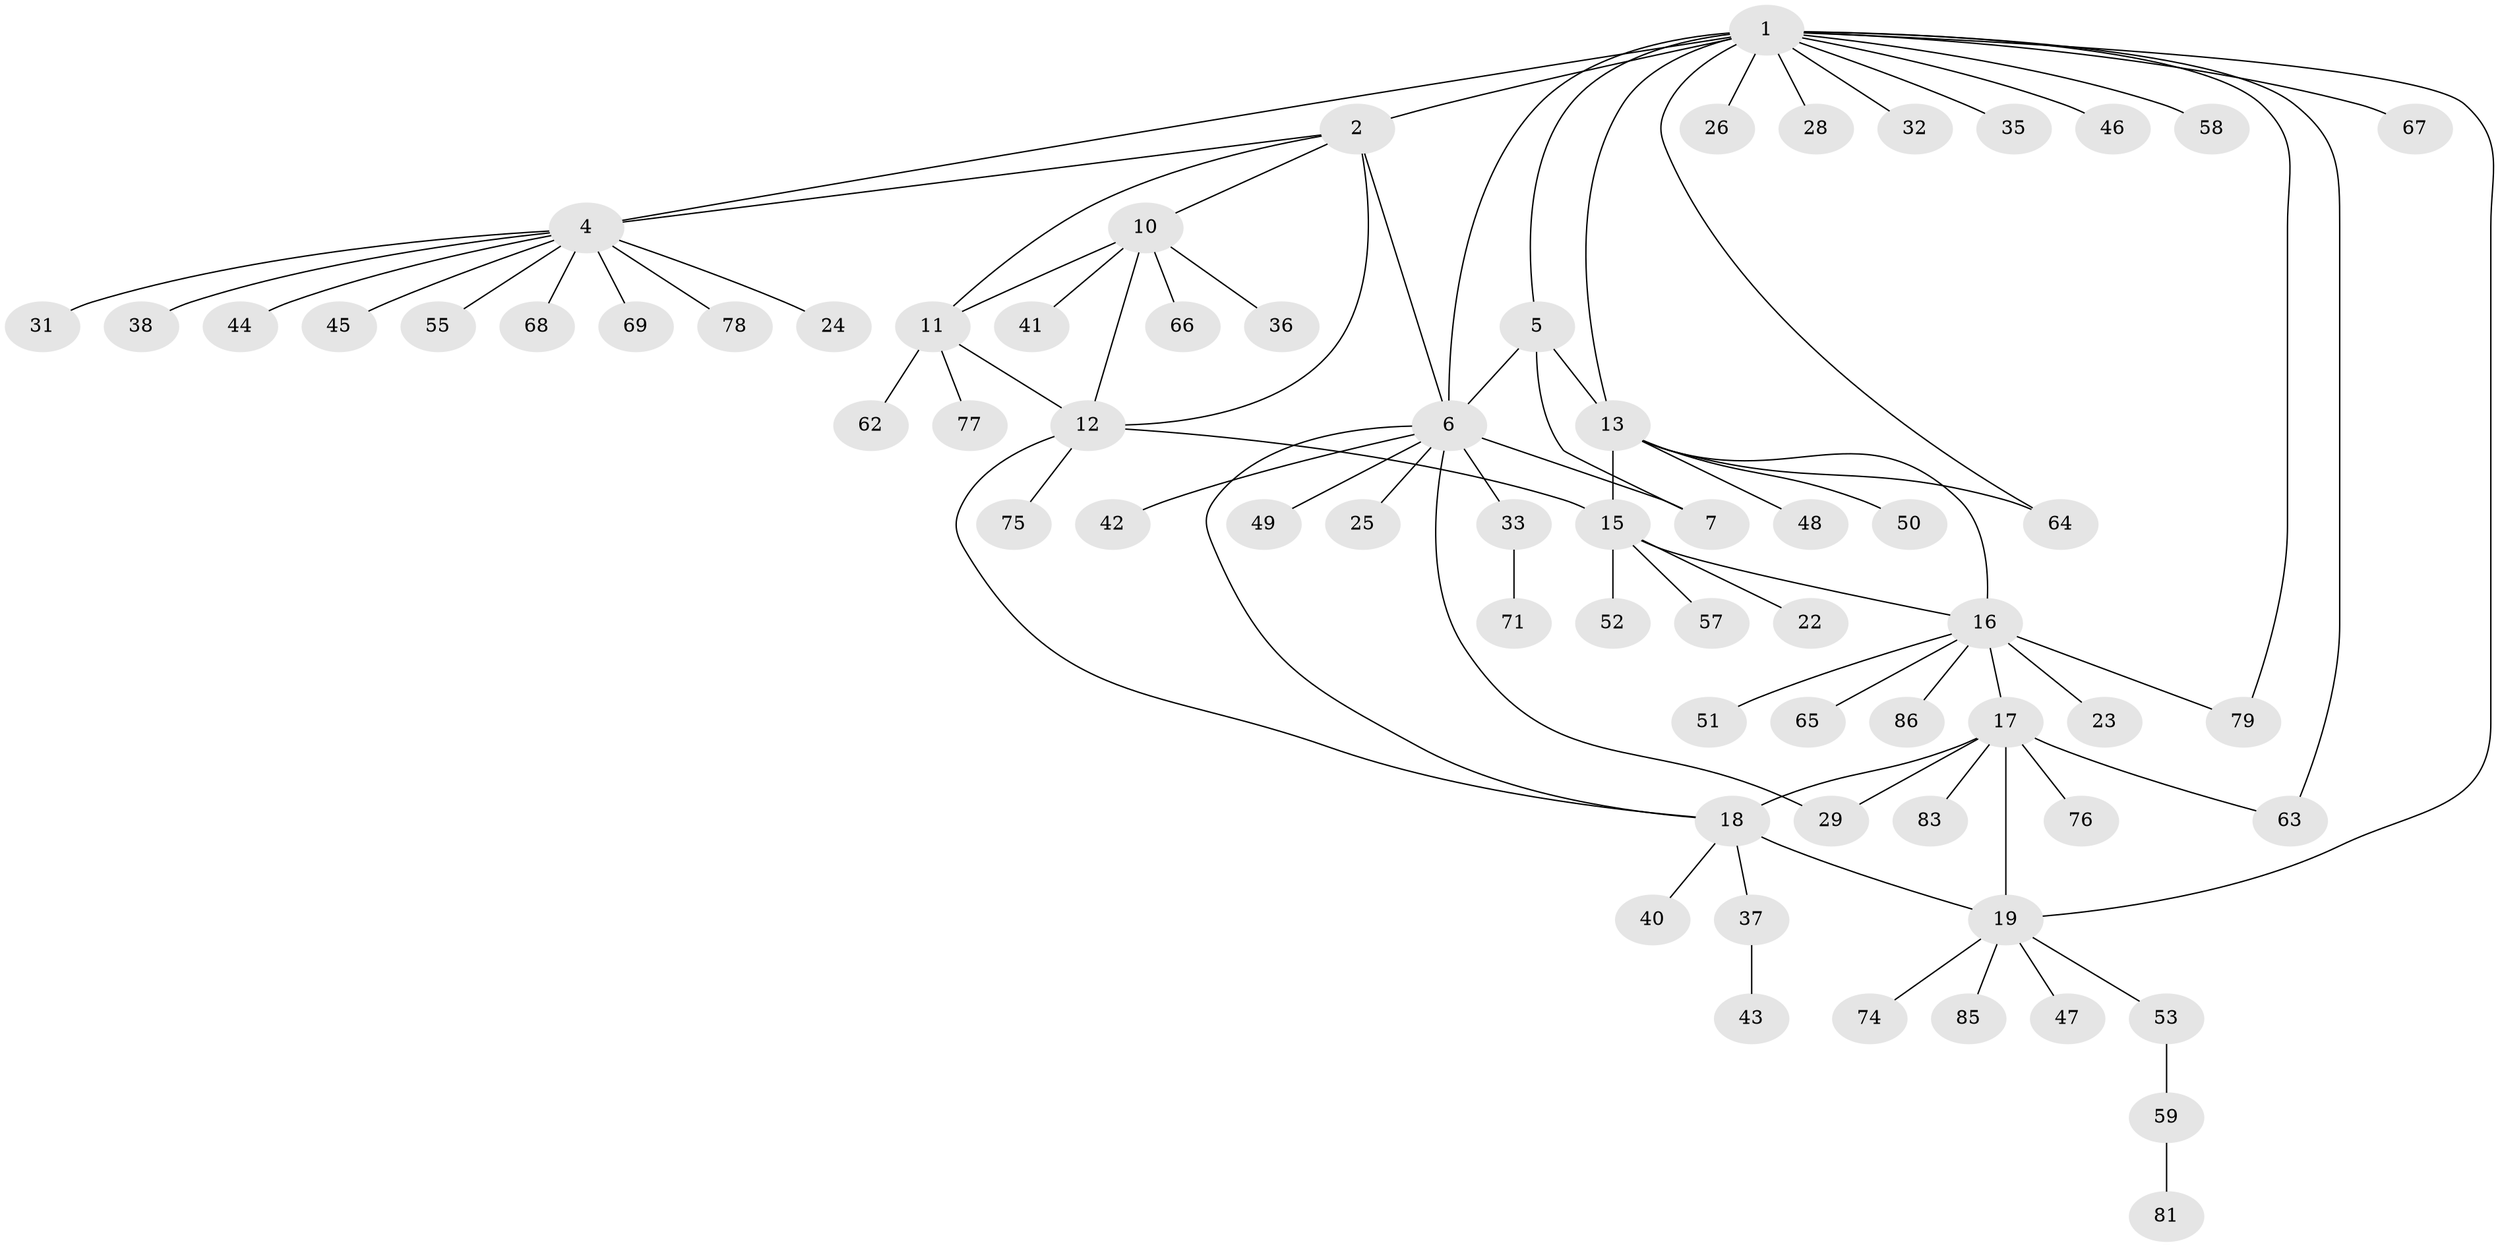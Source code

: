 // original degree distribution, {11: 0.023255813953488372, 4: 0.023255813953488372, 9: 0.023255813953488372, 13: 0.011627906976744186, 5: 0.03488372093023256, 3: 0.06976744186046512, 7: 0.03488372093023256, 6: 0.011627906976744186, 8: 0.03488372093023256, 2: 0.16279069767441862, 1: 0.5697674418604651}
// Generated by graph-tools (version 1.1) at 2025/11/02/27/25 16:11:31]
// undirected, 66 vertices, 83 edges
graph export_dot {
graph [start="1"]
  node [color=gray90,style=filled];
  1 [super="+3"];
  2 [super="+9"];
  4 [super="+84"];
  5 [super="+30"];
  6 [super="+8"];
  7;
  10 [super="+72"];
  11;
  12 [super="+21"];
  13 [super="+14"];
  15 [super="+39"];
  16 [super="+80"];
  17 [super="+20"];
  18 [super="+34"];
  19 [super="+27"];
  22;
  23 [super="+56"];
  24;
  25;
  26;
  28;
  29;
  31 [super="+54"];
  32;
  33 [super="+60"];
  35;
  36;
  37;
  38 [super="+61"];
  40;
  41;
  42;
  43 [super="+73"];
  44;
  45;
  46;
  47;
  48;
  49;
  50;
  51;
  52;
  53 [super="+82"];
  55;
  57;
  58;
  59;
  62;
  63;
  64;
  65;
  66;
  67;
  68 [super="+70"];
  69;
  71;
  74;
  75;
  76;
  77;
  78;
  79;
  81;
  83;
  85;
  86;
  1 -- 2 [weight=2];
  1 -- 4 [weight=2];
  1 -- 6;
  1 -- 19;
  1 -- 28;
  1 -- 35;
  1 -- 63;
  1 -- 64;
  1 -- 13;
  1 -- 32;
  1 -- 67;
  1 -- 26;
  1 -- 46;
  1 -- 79;
  1 -- 58;
  1 -- 5;
  2 -- 4;
  2 -- 6;
  2 -- 10;
  2 -- 11;
  2 -- 12;
  4 -- 24;
  4 -- 31;
  4 -- 38;
  4 -- 44;
  4 -- 45;
  4 -- 55;
  4 -- 68;
  4 -- 69;
  4 -- 78;
  5 -- 6 [weight=2];
  5 -- 7;
  5 -- 13;
  6 -- 7 [weight=2];
  6 -- 18;
  6 -- 25;
  6 -- 29;
  6 -- 33;
  6 -- 42;
  6 -- 49;
  10 -- 11;
  10 -- 12;
  10 -- 36;
  10 -- 41;
  10 -- 66;
  11 -- 12;
  11 -- 62;
  11 -- 77;
  12 -- 15;
  12 -- 18;
  12 -- 75;
  13 -- 15 [weight=2];
  13 -- 16 [weight=2];
  13 -- 50;
  13 -- 48;
  13 -- 64;
  15 -- 16;
  15 -- 22;
  15 -- 52;
  15 -- 57;
  16 -- 17;
  16 -- 23;
  16 -- 51;
  16 -- 65;
  16 -- 79;
  16 -- 86;
  17 -- 18 [weight=2];
  17 -- 19 [weight=2];
  17 -- 29;
  17 -- 63;
  17 -- 76;
  17 -- 83;
  18 -- 19;
  18 -- 37;
  18 -- 40;
  19 -- 53;
  19 -- 85;
  19 -- 74;
  19 -- 47;
  33 -- 71;
  37 -- 43;
  53 -- 59;
  59 -- 81;
}
